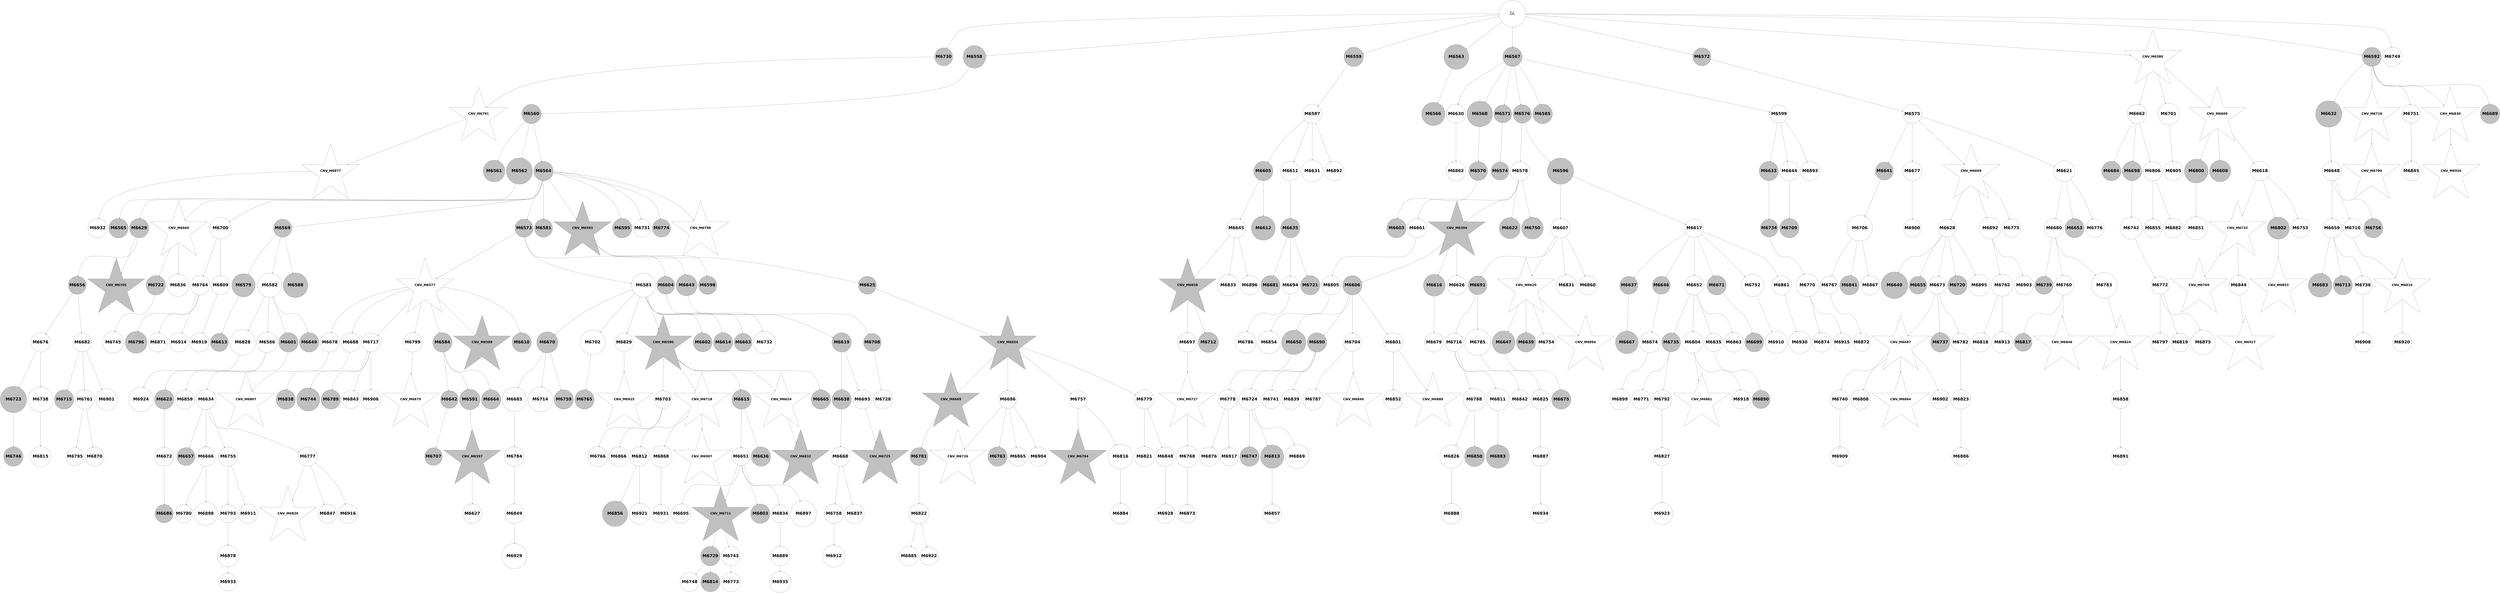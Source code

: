 digraph G { 
6658 -> 6670;
6658 -> 6685;
6658 -> 6703;
6658 -> 6750;
6658 -> 6925;
6659 -> 6686;
6659 -> 6735;
6660 -> 6892;
6917 -> 6964;
6662 -> 6678;
6663 -> 6764;
6919 -> 6965;
6664 -> 6687;
6664 -> 6696;
6664 -> 6785;
6664 -> 6807;
6665 -> 6711;
6665 -> 6724;
6665 -> 6751;
6667 -> 6697;
6668 -> 6698;
6671 -> 6736;
6672 -> 6737;
6673 -> 6738;
6674 -> 6739;
6675 -> 6688;
6675 -> 6863;
6675 -> 6926;
6676 -> 6704;
6677 -> 6705;
6678 -> 6689;
6678 -> 6740;
6678 -> 6786;
6680 -> 6808;
6681 -> 6725;
6681 -> 6741;
6681 -> 6833;
6681 -> 6864;
6681 -> 6927;
6682 -> 6765;
6682 -> 6834;
6682 -> 6865;
6682 -> 6893;
6684 -> 6699;
6684 -> 6726;
6684 -> 6787;
6684 -> 6809;
6686 -> 6706;
6686 -> 6712;
6688 -> 6727;
6688 -> 6742;
6689 -> 6713;
6689 -> 6743;
6689 -> 6766;
6690 -> 6752;
6690 -> 6866;
6691 -> 6835;
6692 -> 6714;
6692 -> 6728;
6692 -> 6836;
6696 -> 6810;
6696 -> 6928;
6698 -> 6788;
6698 -> 6867;
6699 -> 6811;
6700 -> 6715;
6700 -> 6744;
6700 -> 6789;
6701 -> 6729;
6702 -> 6716;
6703 -> 6717;
6703 -> 6767;
6703 -> 6812;
6704 -> 6929;
6706 -> 6753;
6706 -> 6768;
6707 -> 6930;
6708 -> 6837;
6710 -> 6769;
6710 -> 6790;
6710 -> 6813;
6712 -> 6745;
6712 -> 6791;
6712 -> 6931;
6715 -> 6814;
6717 -> 6770;
6717 -> 6838;
6717 -> 6894;
6717 -> 6932;
6718 -> 6868;
6720 -> 6754;
6720 -> 6771;
6720 -> 6869;
6721 -> 6746;
6721 -> 6815;
6722 -> 6792;
6722 -> 6933;
6723 -> 6755;
6724 -> 6816;
6726 -> 6756;
6726 -> 6793;
6726 -> 6895;
6726 -> 6934;
6727 -> 6757;
6728 -> 6772;
6730 -> 6794;
6730 -> 6839;
6731 -> 6935;
6732 -> 6795;
6733 -> 6796;
6733 -> 6896;
6734 -> 6817;
6734 -> 6870;
6736 -> 6797;
6736 -> 6871;
6736 -> 6897;
6738 -> 6758;
6740 -> 6840;
6741 -> 6759;
6741 -> 6773;
6746 -> 6818;
6746 -> 6841;
6746 -> 6872;
6747 -> 6774;
6747 -> 6819;
6747 -> 6873;
6747 -> 6936;
6748 -> 6842;
6748 -> 6898;
6748 -> 6937;
6749 -> 6820;
6752 -> 6775;
6753 -> 6776;
6754 -> 6777;
6754 -> 6843;
6754 -> 6899;
6757 -> 6798;
6759 -> 6778;
6759 -> 6844;
6760 -> 6821;
6763 -> 6799;
6763 -> 6874;
6764 -> 6800;
6765 -> 6801;
6765 -> 6822;
6766 -> 6938;
6768 -> 6845;
6770 -> 6939;
6772 -> 6802;
6773 -> 6803;
6781 -> 6875;
6782 -> 6940;
6785 -> 6823;
6785 -> 6941;
6787 -> 6824;
6787 -> 6846;
6788 -> 6942;
6790 -> 6847;
6790 -> 6876;
6791 -> 6825;
6791 -> 6900;
6792 -> 6848;
6792 -> 6943;
6794 -> 6826;
6794 -> 6901;
6794 -> 6944;
6797 -> 6902;
6798 -> 6903;
6800 -> 6904;
6800 -> 6945;
6802 -> 6827;
6802 -> 6849;
6802 -> 6905;
6807 -> 6850;
6807 -> 6877;
6807 -> 6946;
6808 -> 6906;
6808 -> 6947;
6809 -> 6851;
6809 -> 6878;
6811 -> 6852;
6812 -> 6853;
6813 -> 6854;
6814 -> 6879;
6815 -> 6855;
6818 -> 6856;
6818 -> 6880;
6821 -> 6907;
6822 -> 6857;
6823 -> 6908;
6829 -> 6909;
6830 -> 6881;
6831 -> 6882;
6831 -> 6910;
6832 -> 6883;
6834 -> 6911;
6834 -> 6948;
6835 -> 6884;
6836 -> 6885;
6836 -> 6912;
6839 -> 6949;
6840 -> 6950;
6841 -> 6913;
6842 -> 6886;
6842 -> 6951;
6587 -> 6588;
6587 -> 6589;
6587 -> 6593;
6587 -> 6597;
6587 -> 6602;
6587 -> 6610;
6587 -> 6622;
6587 -> 6760;
6587 -> 6779;
6843 -> 6887;
6588 -> 6590;
6589 -> 6617;
6590 -> 6591;
6590 -> 6592;
6590 -> 6594;
6846 -> 6914;
6592 -> 6595;
6593 -> 6596;
6594 -> 6599;
6594 -> 6603;
6594 -> 6611;
6594 -> 6623;
6594 -> 6625;
6594 -> 6659;
6594 -> 6690;
6594 -> 6730;
6594 -> 6761;
6594 -> 6804;
6594 -> 6828;
6852 -> 6915;
6852 -> 6952;
6597 -> 6598;
6597 -> 6601;
6597 -> 6606;
6597 -> 6615;
6597 -> 6629;
6597 -> 6660;
6853 -> 6916;
6598 -> 6600;
6854 -> 6888;
6599 -> 6609;
6599 -> 6612;
6599 -> 6618;
6855 -> 6917;
6600 -> 6633;
6856 -> 6918;
6601 -> 6604;
6857 -> 6953;
6602 -> 6605;
6858 -> 6954;
6603 -> 6607;
6603 -> 6613;
6603 -> 6634;
6859 -> 6955;
6860 -> 6956;
6605 -> 6639;
6605 -> 6651;
6605 -> 6671;
6605 -> 6707;
6606 -> 6608;
6606 -> 6626;
6607 -> 6614;
6607 -> 6619;
6607 -> 6640;
6607 -> 6708;
6607 -> 6718;
6607 -> 6747;
6607 -> 6829;
6608 -> 6624;
6608 -> 6652;
6608 -> 6691;
6608 -> 6780;
6864 -> 6919;
6609 -> 6643;
6865 -> 6920;
6610 -> 6630;
6610 -> 6692;
6610 -> 6731;
6612 -> 6616;
6612 -> 6631;
6612 -> 6679;
6612 -> 6858;
6613 -> 6620;
6613 -> 6632;
6613 -> 6644;
6613 -> 6693;
6613 -> 6700;
6613 -> 6732;
6613 -> 6762;
6613 -> 6859;
6614 -> 6621;
6614 -> 6672;
6614 -> 6694;
6616 -> 6653;
6616 -> 6889;
6617 -> 6635;
6617 -> 6641;
6617 -> 6661;
6617 -> 6922;
6874 -> 6957;
6620 -> 6645;
6620 -> 6654;
6620 -> 6695;
6620 -> 6733;
6620 -> 6748;
6621 -> 6627;
6622 -> 6662;
6622 -> 6719;
6622 -> 6749;
6622 -> 6781;
6622 -> 6860;
6878 -> 6958;
6623 -> 6628;
6623 -> 6655;
6623 -> 6673;
6879 -> 6959;
6624 -> 6636;
6624 -> 6646;
6624 -> 6656;
6626 -> 6637;
6626 -> 6647;
6627 -> 6657;
6629 -> 6663;
6629 -> 6674;
6629 -> 6923;
6630 -> 6638;
6630 -> 6648;
6630 -> 6830;
6631 -> 6664;
6888 -> 6921;
6634 -> 6649;
6635 -> 6642;
6635 -> 6675;
6891 -> 6960;
6636 -> 6680;
6636 -> 6720;
6636 -> 6734;
6636 -> 6831;
6637 -> 6650;
6637 -> 6721;
6637 -> 6861;
6637 -> 6890;
6639 -> 6658;
6639 -> 6722;
6639 -> 6805;
6641 -> 6665;
6898 -> 6961;
6645 -> 6666;
6645 -> 6681;
6646 -> 6709;
6647 -> 6667;
6647 -> 6676;
6647 -> 6682;
6647 -> 6701;
6647 -> 6782;
6647 -> 6891;
6648 -> 6763;
6648 -> 6783;
6648 -> 6832;
6649 -> 6668;
6649 -> 6723;
6650 -> 6669;
6650 -> 6677;
6650 -> 6784;
6650 -> 6924;
6651 -> 6683;
6651 -> 6710;
6651 -> 6806;
6907 -> 6962;
6908 -> 6963;
6653 -> 6702;
6654 -> 6862;
6655 -> 6684;
6587 [label="GL" fontname="arial-bold" fontsize=56 width=5 height=5];
6588 [shape=circle style=filled fillcolor=grey fontname="helvetica-bold" fontsize=56 label="M6558" width=4.23 height=2 ];
6589 [shape=circle style=filled fillcolor=grey fontname="helvetica-bold" fontsize=56 label="M6559" width=3.62 height=2 ];
6590 [shape=circle style=filled fillcolor=grey fontname="helvetica-bold" fontsize=56 label="M6560" width=0.59 height=2 ];
6591 [shape=circle style=filled fillcolor=grey fontname="helvetica-bold" fontsize=56 label="M6561" width=4.05 height=2 ];
6592 [shape=circle style=filled fillcolor=grey fontname="helvetica-bold" fontsize=56 label="M6562" width=4.9 height=2 ];
6593 [shape=circle style=filled fillcolor=grey fontname="helvetica-bold" fontsize=56 label="M6563" width=4.64 height=2 ];
6594 [shape=circle style=filled fillcolor=grey fontname="helvetica-bold" fontsize=56 label="M6564" width=3.62 height=2 ];
6595 [shape=circle style=filled fillcolor=grey fontname="helvetica-bold" fontsize=56 label="M6565" width=0.3 height=2 ];
6596 [shape=circle style=filled fillcolor=grey fontname="helvetica-bold" fontsize=56 label="M6566" width=4.35 height=2 ];
6597 [shape=circle style=filled fillcolor=grey fontname="helvetica-bold" fontsize=56 label="M6567" width=0.61 height=2 ];
6598 [shape=circle style=filled fillcolor=grey fontname="helvetica-bold" fontsize=56 label="M6568" width=4.79 height=2 ];
6599 [shape=circle style=filled fillcolor=grey fontname="helvetica-bold" fontsize=56 label="M6569" width=2.81 height=2 ];
6600 [shape=circle style=filled fillcolor=grey fontname="helvetica-bold" fontsize=56 label="M6570" width=2.21 height=2 ];
6601 [shape=circle style=filled fillcolor=grey fontname="helvetica-bold" fontsize=56 label="M6571" width=3.19 height=2 ];
6602 [shape=circle style=filled fillcolor=grey fontname="helvetica-bold" fontsize=56 label="M6572" width=2.87 height=2 ];
6603 [shape=circle style=filled fillcolor=grey fontname="helvetica-bold" fontsize=56 label="M6573" width=2.65 height=2 ];
6604 [shape=circle style=filled fillcolor=grey fontname="helvetica-bold" fontsize=56 label="M6574" width=3 height=2 ];
6605 [shape=circle style=filled fillcolor=white fontname="helvetica-bold" fontsize=56 label="M6575" width=0.14 height=2 ];
6606 [shape=circle style=filled fillcolor=grey fontname="helvetica-bold" fontsize=56 label="M6576" width=2.42 height=2 ];
6607 [shape=star style=filled fillcolor=white fontname="helvetica-bold" fontsize=42 label="CNV_M6577"];
6608 [shape=circle style=filled fillcolor=white fontname="helvetica-bold" fontsize=56 label="M6578" width=0.29 height=2 ];
6609 [shape=circle style=filled fillcolor=grey fontname="helvetica-bold" fontsize=56 label="M6579" width=4.33 height=2 ];
6610 [shape=star style=filled fillcolor=white fontname="helvetica-bold" fontsize=42 label="CNV_M6580"];
6611 [shape=circle style=filled fillcolor=grey fontname="helvetica-bold" fontsize=56 label="M6581" width=2.81 height=2 ];
6612 [shape=circle style=filled fillcolor=white fontname="helvetica-bold" fontsize=56 label="M6582" width=4.53 height=2 ];
6613 [shape=circle style=filled fillcolor=white fontname="helvetica-bold" fontsize=56 label="M6583" width=4.49 height=2 ];
6614 [shape=circle style=filled fillcolor=grey fontname="helvetica-bold" fontsize=56 label="M6584" width=0.91 height=2 ];
6615 [shape=circle style=filled fillcolor=grey fontname="helvetica-bold" fontsize=56 label="M6585" width=3.66 height=2 ];
6616 [shape=circle style=filled fillcolor=white fontname="helvetica-bold" fontsize=56 label="M6586" width=3.86 height=2 ];
6617 [shape=circle style=filled fillcolor=white fontname="helvetica-bold" fontsize=56 label="M6587" width=1.85 height=2 ];
6618 [shape=circle style=filled fillcolor=grey fontname="helvetica-bold" fontsize=56 label="M6588" width=4.62 height=2 ];
6619 [shape=star style=filled fillcolor=grey fontname="helvetica-bold" fontsize=42 label="CNV_M6589"];
6620 [shape=star style=filled fillcolor=grey fontname="helvetica-bold" fontsize=42 label="CNV_M6590"];
6621 [shape=circle style=filled fillcolor=grey fontname="helvetica-bold" fontsize=56 label="M6591" width=3.85 height=2 ];
6622 [shape=circle style=filled fillcolor=grey fontname="helvetica-bold" fontsize=56 label="M6592" width=2.11 height=2 ];
6623 [shape=star style=filled fillcolor=grey fontname="helvetica-bold" fontsize=42 label="CNV_M6593"];
6624 [shape=star style=filled fillcolor=grey fontname="helvetica-bold" fontsize=42 label="CNV_M6594"];
6625 [shape=circle style=filled fillcolor=grey fontname="helvetica-bold" fontsize=56 label="M6595" width=1.46 height=2 ];
6626 [shape=circle style=filled fillcolor=grey fontname="helvetica-bold" fontsize=56 label="M6596" width=4.91 height=2 ];
6627 [shape=star style=filled fillcolor=grey fontname="helvetica-bold" fontsize=42 label="CNV_M6597"];
6628 [shape=circle style=filled fillcolor=grey fontname="helvetica-bold" fontsize=56 label="M6598" width=3.41 height=2 ];
6629 [shape=circle style=filled fillcolor=white fontname="helvetica-bold" fontsize=56 label="M6599" width=2.7 height=2 ];
6630 [shape=star style=filled fillcolor=white fontname="helvetica-bold" fontsize=42 label="CNV_M6600"];
6631 [shape=circle style=filled fillcolor=grey fontname="helvetica-bold" fontsize=56 label="M6601" width=0.52 height=2 ];
6632 [shape=circle style=filled fillcolor=grey fontname="helvetica-bold" fontsize=56 label="M6602" width=3.54 height=2 ];
6633 [shape=circle style=filled fillcolor=grey fontname="helvetica-bold" fontsize=56 label="M6603" width=1.64 height=2 ];
6634 [shape=circle style=filled fillcolor=grey fontname="helvetica-bold" fontsize=56 label="M6604" width=3.11 height=2 ];
6635 [shape=circle style=filled fillcolor=grey fontname="helvetica-bold" fontsize=56 label="M6605" width=1.43 height=2 ];
6636 [shape=circle style=filled fillcolor=grey fontname="helvetica-bold" fontsize=56 label="M6606" width=0.73 height=2 ];
6637 [shape=circle style=filled fillcolor=white fontname="helvetica-bold" fontsize=56 label="M6607" width=0.31 height=2 ];
6638 [shape=circle style=filled fillcolor=grey fontname="helvetica-bold" fontsize=56 label="M6608" width=3.98 height=2 ];
6639 [shape=star style=filled fillcolor=white fontname="helvetica-bold" fontsize=42 label="CNV_M6609"];
6640 [shape=circle style=filled fillcolor=grey fontname="helvetica-bold" fontsize=56 label="M6610" width=3.6 height=2 ];
6641 [shape=circle style=filled fillcolor=white fontname="helvetica-bold" fontsize=56 label="M6611" width=1.32 height=2 ];
6642 [shape=circle style=filled fillcolor=grey fontname="helvetica-bold" fontsize=56 label="M6612" width=4.49 height=2 ];
6643 [shape=circle style=filled fillcolor=grey fontname="helvetica-bold" fontsize=56 label="M6613" width=2.73 height=2 ];
6644 [shape=circle style=filled fillcolor=grey fontname="helvetica-bold" fontsize=56 label="M6614" width=1.92 height=2 ];
6645 [shape=circle style=filled fillcolor=grey fontname="helvetica-bold" fontsize=56 label="M6615" width=1.57 height=2 ];
6646 [shape=circle style=filled fillcolor=grey fontname="helvetica-bold" fontsize=56 label="M6616" width=4.08 height=2 ];
6647 [shape=circle style=filled fillcolor=white fontname="helvetica-bold" fontsize=56 label="M6617" width=2.6 height=2 ];
6648 [shape=circle style=filled fillcolor=white fontname="helvetica-bold" fontsize=56 label="M6618" width=1.54 height=2 ];
6649 [shape=circle style=filled fillcolor=grey fontname="helvetica-bold" fontsize=56 label="M6619" width=1.01 height=2 ];
6650 [shape=star style=filled fillcolor=white fontname="helvetica-bold" fontsize=42 label="CNV_M6620"];
6651 [shape=circle style=filled fillcolor=white fontname="helvetica-bold" fontsize=56 label="M6621" width=3.9 height=2 ];
6652 [shape=circle style=filled fillcolor=grey fontname="helvetica-bold" fontsize=56 label="M6622" width=3.91 height=2 ];
6653 [shape=circle style=filled fillcolor=grey fontname="helvetica-bold" fontsize=56 label="M6623" width=1.3 height=2 ];
6654 [shape=star style=filled fillcolor=white fontname="helvetica-bold" fontsize=42 label="CNV_M6624"];
6655 [shape=circle style=filled fillcolor=grey fontname="helvetica-bold" fontsize=56 label="M6625" width=2.83 height=2 ];
6656 [shape=circle style=filled fillcolor=white fontname="helvetica-bold" fontsize=56 label="M6626" width=1.79 height=2 ];
6657 [shape=circle style=filled fillcolor=white fontname="helvetica-bold" fontsize=56 label="M6627" width=1.54 height=2 ];
6658 [shape=circle style=filled fillcolor=white fontname="helvetica-bold" fontsize=56 label="M6628" width=3.07 height=2 ];
6659 [shape=circle style=filled fillcolor=grey fontname="helvetica-bold" fontsize=56 label="M6629" width=1.39 height=2 ];
6660 [shape=circle style=filled fillcolor=white fontname="helvetica-bold" fontsize=56 label="M6630" width=0.31 height=2 ];
6661 [shape=circle style=filled fillcolor=white fontname="helvetica-bold" fontsize=56 label="M6631" width=4.11 height=2 ];
6662 [shape=circle style=filled fillcolor=grey fontname="helvetica-bold" fontsize=56 label="M6632" width=4.91 height=2 ];
6663 [shape=circle style=filled fillcolor=grey fontname="helvetica-bold" fontsize=56 label="M6633" width=2.1 height=2 ];
6664 [shape=circle style=filled fillcolor=white fontname="helvetica-bold" fontsize=56 label="M6634" width=3.77 height=2 ];
6665 [shape=circle style=filled fillcolor=grey fontname="helvetica-bold" fontsize=56 label="M6635" width=1.52 height=2 ];
6666 [shape=circle style=filled fillcolor=grey fontname="helvetica-bold" fontsize=56 label="M6636" width=0.28 height=2 ];
6667 [shape=circle style=filled fillcolor=grey fontname="helvetica-bold" fontsize=56 label="M6637" width=3.36 height=2 ];
6668 [shape=circle style=filled fillcolor=grey fontname="helvetica-bold" fontsize=56 label="M6638" width=0.89 height=2 ];
6669 [shape=circle style=filled fillcolor=grey fontname="helvetica-bold" fontsize=56 label="M6639" width=0.32 height=2 ];
6670 [shape=circle style=filled fillcolor=grey fontname="helvetica-bold" fontsize=56 label="M6640" width=4.99 height=2 ];
6671 [shape=circle style=filled fillcolor=grey fontname="helvetica-bold" fontsize=56 label="M6641" width=2.76 height=2 ];
6672 [shape=circle style=filled fillcolor=grey fontname="helvetica-bold" fontsize=56 label="M6642" width=3.29 height=2 ];
6673 [shape=circle style=filled fillcolor=grey fontname="helvetica-bold" fontsize=56 label="M6643" width=3.94 height=2 ];
6674 [shape=circle style=filled fillcolor=white fontname="helvetica-bold" fontsize=56 label="M6644" width=1.05 height=2 ];
6675 [shape=circle style=filled fillcolor=white fontname="helvetica-bold" fontsize=56 label="M6645" width=1.49 height=2 ];
6676 [shape=circle style=filled fillcolor=grey fontname="helvetica-bold" fontsize=56 label="M6646" width=3.1 height=2 ];
6677 [shape=circle style=filled fillcolor=grey fontname="helvetica-bold" fontsize=56 label="M6647" width=4.29 height=2 ];
6678 [shape=circle style=filled fillcolor=white fontname="helvetica-bold" fontsize=56 label="M6648" width=0.6 height=2 ];
6679 [shape=circle style=filled fillcolor=grey fontname="helvetica-bold" fontsize=56 label="M6649" width=1.95 height=2 ];
6680 [shape=circle style=filled fillcolor=grey fontname="helvetica-bold" fontsize=56 label="M6650" width=4.54 height=2 ];
6681 [shape=circle style=filled fillcolor=white fontname="helvetica-bold" fontsize=56 label="M6651" width=2.83 height=2 ];
6682 [shape=circle style=filled fillcolor=white fontname="helvetica-bold" fontsize=56 label="M6652" width=1.54 height=2 ];
6683 [shape=circle style=filled fillcolor=grey fontname="helvetica-bold" fontsize=56 label="M6653" width=3.59 height=2 ];
6684 [shape=star style=filled fillcolor=grey fontname="helvetica-bold" fontsize=42 label="CNV_M6654"];
6685 [shape=circle style=filled fillcolor=grey fontname="helvetica-bold" fontsize=56 label="M6655" width=3.24 height=2 ];
6686 [shape=circle style=filled fillcolor=grey fontname="helvetica-bold" fontsize=56 label="M6656" width=3.35 height=2 ];
6687 [shape=circle style=filled fillcolor=grey fontname="helvetica-bold" fontsize=56 label="M6657" width=2.95 height=2 ];
6688 [shape=star style=filled fillcolor=grey fontname="helvetica-bold" fontsize=42 label="CNV_M6658"];
6689 [shape=circle style=filled fillcolor=white fontname="helvetica-bold" fontsize=56 label="M6659" width=1.98 height=2 ];
6690 [shape=star style=filled fillcolor=white fontname="helvetica-bold" fontsize=42 label="CNV_M6660"];
6691 [shape=circle style=filled fillcolor=white fontname="helvetica-bold" fontsize=56 label="M6661" width=0.47 height=2 ];
6692 [shape=circle style=filled fillcolor=white fontname="helvetica-bold" fontsize=56 label="M6662" width=1.24 height=2 ];
6693 [shape=circle style=filled fillcolor=grey fontname="helvetica-bold" fontsize=56 label="M6663" width=2.99 height=2 ];
6694 [shape=circle style=filled fillcolor=grey fontname="helvetica-bold" fontsize=56 label="M6664" width=1.68 height=2 ];
6695 [shape=circle style=filled fillcolor=grey fontname="helvetica-bold" fontsize=56 label="M6665" width=0.62 height=2 ];
6696 [shape=circle style=filled fillcolor=white fontname="helvetica-bold" fontsize=56 label="M6666" width=0.72 height=2 ];
6697 [shape=circle style=filled fillcolor=grey fontname="helvetica-bold" fontsize=56 label="M6667" width=4.25 height=2 ];
6698 [shape=circle style=filled fillcolor=white fontname="helvetica-bold" fontsize=56 label="M6668" width=1.97 height=2 ];
6699 [shape=star style=filled fillcolor=grey fontname="helvetica-bold" fontsize=42 label="CNV_M6669"];
6700 [shape=circle style=filled fillcolor=grey fontname="helvetica-bold" fontsize=56 label="M6670" width=3.96 height=2 ];
6701 [shape=circle style=filled fillcolor=grey fontname="helvetica-bold" fontsize=56 label="M6671" width=0.32 height=2 ];
6702 [shape=circle style=filled fillcolor=white fontname="helvetica-bold" fontsize=56 label="M6672" width=2.29 height=2 ];
6703 [shape=circle style=filled fillcolor=white fontname="helvetica-bold" fontsize=56 label="M6673" width=2.67 height=2 ];
6704 [shape=circle style=filled fillcolor=white fontname="helvetica-bold" fontsize=56 label="M6674" width=3.88 height=2 ];
6705 [shape=circle style=filled fillcolor=grey fontname="helvetica-bold" fontsize=56 label="M6675" width=1 height=2 ];
6706 [shape=circle style=filled fillcolor=white fontname="helvetica-bold" fontsize=56 label="M6676" width=0.61 height=2 ];
6707 [shape=circle style=filled fillcolor=white fontname="helvetica-bold" fontsize=56 label="M6677" width=2.06 height=2 ];
6708 [shape=circle style=filled fillcolor=white fontname="helvetica-bold" fontsize=56 label="M6678" width=1.76 height=2 ];
6709 [shape=circle style=filled fillcolor=white fontname="helvetica-bold" fontsize=56 label="M6679" width=0.09 height=2 ];
6710 [shape=circle style=filled fillcolor=white fontname="helvetica-bold" fontsize=56 label="M6680" width=3.61 height=2 ];
6711 [shape=circle style=filled fillcolor=grey fontname="helvetica-bold" fontsize=56 label="M6681" width=1.68 height=2 ];
6712 [shape=circle style=filled fillcolor=white fontname="helvetica-bold" fontsize=56 label="M6682" width=2.22 height=2 ];
6713 [shape=circle style=filled fillcolor=grey fontname="helvetica-bold" fontsize=56 label="M6683" width=4.41 height=2 ];
6714 [shape=circle style=filled fillcolor=grey fontname="helvetica-bold" fontsize=56 label="M6684" width=1.94 height=2 ];
6715 [shape=circle style=filled fillcolor=white fontname="helvetica-bold" fontsize=56 label="M6685" width=4.57 height=2 ];
6716 [shape=circle style=filled fillcolor=grey fontname="helvetica-bold" fontsize=56 label="M6686" width=2.62 height=2 ];
6717 [shape=star style=filled fillcolor=white fontname="helvetica-bold" fontsize=42 label="CNV_M6687"];
6718 [shape=circle style=filled fillcolor=white fontname="helvetica-bold" fontsize=56 label="M6688" width=0.82 height=2 ];
6719 [shape=circle style=filled fillcolor=grey fontname="helvetica-bold" fontsize=56 label="M6689" width=1.69 height=2 ];
6720 [shape=circle style=filled fillcolor=grey fontname="helvetica-bold" fontsize=56 label="M6690" width=1.75 height=2 ];
6721 [shape=circle style=filled fillcolor=grey fontname="helvetica-bold" fontsize=56 label="M6691" width=2.25 height=2 ];
6722 [shape=circle style=filled fillcolor=white fontname="helvetica-bold" fontsize=56 label="M6692" width=4.02 height=2 ];
6723 [shape=circle style=filled fillcolor=white fontname="helvetica-bold" fontsize=56 label="M6693" width=0.67 height=2 ];
6724 [shape=circle style=filled fillcolor=white fontname="helvetica-bold" fontsize=56 label="M6694" width=3.22 height=2 ];
6725 [shape=circle style=filled fillcolor=white fontname="helvetica-bold" fontsize=56 label="M6695" width=1.89 height=2 ];
6726 [shape=circle style=filled fillcolor=white fontname="helvetica-bold" fontsize=56 label="M6696" width=3.32 height=2 ];
6727 [shape=circle style=filled fillcolor=white fontname="helvetica-bold" fontsize=56 label="M6697" width=1.05 height=2 ];
6728 [shape=circle style=filled fillcolor=grey fontname="helvetica-bold" fontsize=56 label="M6698" width=0.25 height=2 ];
6729 [shape=circle style=filled fillcolor=grey fontname="helvetica-bold" fontsize=56 label="M6699" width=2.19 height=2 ];
6730 [shape=circle style=filled fillcolor=white fontname="helvetica-bold" fontsize=56 label="M6700" width=4.05 height=2 ];
6731 [shape=circle style=filled fillcolor=white fontname="helvetica-bold" fontsize=56 label="M6701" width=4.03 height=2 ];
6732 [shape=circle style=filled fillcolor=white fontname="helvetica-bold" fontsize=56 label="M6702" width=4.7 height=2 ];
6733 [shape=circle style=filled fillcolor=white fontname="helvetica-bold" fontsize=56 label="M6703" width=3.11 height=2 ];
6734 [shape=circle style=filled fillcolor=white fontname="helvetica-bold" fontsize=56 label="M6704" width=2.69 height=2 ];
6735 [shape=star style=filled fillcolor=grey fontname="helvetica-bold" fontsize=42 label="CNV_M6705"];
6736 [shape=circle style=filled fillcolor=white fontname="helvetica-bold" fontsize=56 label="M6706" width=4.8 height=2 ];
6737 [shape=circle style=filled fillcolor=grey fontname="helvetica-bold" fontsize=56 label="M6707" width=3.31 height=2 ];
6738 [shape=circle style=filled fillcolor=grey fontname="helvetica-bold" fontsize=56 label="M6708" width=3.16 height=2 ];
6739 [shape=circle style=filled fillcolor=grey fontname="helvetica-bold" fontsize=56 label="M6709" width=0.61 height=2 ];
6740 [shape=circle style=filled fillcolor=white fontname="helvetica-bold" fontsize=56 label="M6710" width=1.19 height=2 ];
6741 [shape=star style=filled fillcolor=grey fontname="helvetica-bold" fontsize=42 label="CNV_M6711"];
6742 [shape=circle style=filled fillcolor=grey fontname="helvetica-bold" fontsize=56 label="M6712" width=3.76 height=2 ];
6743 [shape=circle style=filled fillcolor=grey fontname="helvetica-bold" fontsize=56 label="M6713" width=3.58 height=2 ];
6744 [shape=circle style=filled fillcolor=white fontname="helvetica-bold" fontsize=56 label="M6714" width=4.65 height=2 ];
6745 [shape=circle style=filled fillcolor=grey fontname="helvetica-bold" fontsize=56 label="M6715" width=0.1 height=2 ];
6746 [shape=circle style=filled fillcolor=white fontname="helvetica-bold" fontsize=56 label="M6716" width=2.7 height=2 ];
6747 [shape=circle style=filled fillcolor=white fontname="helvetica-bold" fontsize=56 label="M6717" width=2.32 height=2 ];
6748 [shape=star style=filled fillcolor=white fontname="helvetica-bold" fontsize=42 label="CNV_M6718"];
6749 [shape=star style=filled fillcolor=white fontname="helvetica-bold" fontsize=42 label="CNV_M6719"];
6750 [shape=circle style=filled fillcolor=grey fontname="helvetica-bold" fontsize=56 label="M6720" width=0.79 height=2 ];
6751 [shape=circle style=filled fillcolor=grey fontname="helvetica-bold" fontsize=56 label="M6721" width=1.98 height=2 ];
6752 [shape=circle style=filled fillcolor=grey fontname="helvetica-bold" fontsize=56 label="M6722" width=1.95 height=2 ];
6753 [shape=circle style=filled fillcolor=grey fontname="helvetica-bold" fontsize=56 label="M6723" width=4.93 height=2 ];
6754 [shape=circle style=filled fillcolor=white fontname="helvetica-bold" fontsize=56 label="M6724" width=4.03 height=2 ];
6755 [shape=star style=filled fillcolor=grey fontname="helvetica-bold" fontsize=42 label="CNV_M6725"];
6756 [shape=star style=filled fillcolor=white fontname="helvetica-bold" fontsize=42 label="CNV_M6726"];
6757 [shape=star style=filled fillcolor=white fontname="helvetica-bold" fontsize=42 label="CNV_M6727"];
6758 [shape=circle style=filled fillcolor=white fontname="helvetica-bold" fontsize=56 label="M6728" width=0.33 height=2 ];
6759 [shape=circle style=filled fillcolor=grey fontname="helvetica-bold" fontsize=56 label="M6729" width=1.67 height=2 ];
6760 [shape=circle style=filled fillcolor=grey fontname="helvetica-bold" fontsize=56 label="M6730" width=2.75 height=2 ];
6761 [shape=circle style=filled fillcolor=white fontname="helvetica-bold" fontsize=56 label="M6731" width=3.09 height=2 ];
6762 [shape=circle style=filled fillcolor=white fontname="helvetica-bold" fontsize=56 label="M6732" width=4.12 height=2 ];
6763 [shape=star style=filled fillcolor=white fontname="helvetica-bold" fontsize=42 label="CNV_M6733"];
6764 [shape=circle style=filled fillcolor=grey fontname="helvetica-bold" fontsize=56 label="M6734" width=3.3 height=2 ];
6765 [shape=circle style=filled fillcolor=grey fontname="helvetica-bold" fontsize=56 label="M6735" width=3.53 height=2 ];
6766 [shape=circle style=filled fillcolor=white fontname="helvetica-bold" fontsize=56 label="M6736" width=2.46 height=2 ];
6767 [shape=circle style=filled fillcolor=grey fontname="helvetica-bold" fontsize=56 label="M6737" width=0.44 height=2 ];
6768 [shape=circle style=filled fillcolor=white fontname="helvetica-bold" fontsize=56 label="M6738" width=4.69 height=2 ];
6769 [shape=circle style=filled fillcolor=grey fontname="helvetica-bold" fontsize=56 label="M6739" width=2.74 height=2 ];
6770 [shape=circle style=filled fillcolor=white fontname="helvetica-bold" fontsize=56 label="M6740" width=1.96 height=2 ];
6771 [shape=circle style=filled fillcolor=white fontname="helvetica-bold" fontsize=56 label="M6741" width=2.3 height=2 ];
6772 [shape=circle style=filled fillcolor=white fontname="helvetica-bold" fontsize=56 label="M6742" width=4.15 height=2 ];
6773 [shape=circle style=filled fillcolor=white fontname="helvetica-bold" fontsize=56 label="M6743" width=2.16 height=2 ];
6774 [shape=circle style=filled fillcolor=grey fontname="helvetica-bold" fontsize=56 label="M6744" width=4.32 height=2 ];
6775 [shape=circle style=filled fillcolor=white fontname="helvetica-bold" fontsize=56 label="M6745" width=4.03 height=2 ];
6776 [shape=circle style=filled fillcolor=grey fontname="helvetica-bold" fontsize=56 label="M6746" width=1.28 height=2 ];
6777 [shape=circle style=filled fillcolor=grey fontname="helvetica-bold" fontsize=56 label="M6747" width=1.03 height=2 ];
6778 [shape=circle style=filled fillcolor=white fontname="helvetica-bold" fontsize=56 label="M6748" width=1.17 height=2 ];
6779 [shape=circle style=filled fillcolor=white fontname="helvetica-bold" fontsize=56 label="M6749" width=0.09 height=2 ];
6780 [shape=circle style=filled fillcolor=grey fontname="helvetica-bold" fontsize=56 label="M6750" width=4.05 height=2 ];
6781 [shape=circle style=filled fillcolor=white fontname="helvetica-bold" fontsize=56 label="M6751" width=2.4 height=2 ];
6782 [shape=circle style=filled fillcolor=white fontname="helvetica-bold" fontsize=56 label="M6752" width=4.21 height=2 ];
6783 [shape=circle style=filled fillcolor=white fontname="helvetica-bold" fontsize=56 label="M6753" width=1.46 height=2 ];
6784 [shape=circle style=filled fillcolor=white fontname="helvetica-bold" fontsize=56 label="M6754" width=3.47 height=2 ];
6785 [shape=circle style=filled fillcolor=white fontname="helvetica-bold" fontsize=56 label="M6755" width=0.04 height=2 ];
6786 [shape=circle style=filled fillcolor=grey fontname="helvetica-bold" fontsize=56 label="M6756" width=2 height=2 ];
6787 [shape=circle style=filled fillcolor=white fontname="helvetica-bold" fontsize=56 label="M6757" width=3.1 height=2 ];
6788 [shape=circle style=filled fillcolor=white fontname="helvetica-bold" fontsize=56 label="M6758" width=1.31 height=2 ];
6789 [shape=circle style=filled fillcolor=grey fontname="helvetica-bold" fontsize=56 label="M6759" width=1.07 height=2 ];
6790 [shape=circle style=filled fillcolor=white fontname="helvetica-bold" fontsize=56 label="M6760" width=0.87 height=2 ];
6791 [shape=circle style=filled fillcolor=white fontname="helvetica-bold" fontsize=56 label="M6761" width=0.09 height=2 ];
6792 [shape=circle style=filled fillcolor=white fontname="helvetica-bold" fontsize=56 label="M6762" width=4.04 height=2 ];
6793 [shape=circle style=filled fillcolor=grey fontname="helvetica-bold" fontsize=56 label="M6763" width=0.83 height=2 ];
6794 [shape=circle style=filled fillcolor=white fontname="helvetica-bold" fontsize=56 label="M6764" width=0.99 height=2 ];
6795 [shape=circle style=filled fillcolor=grey fontname="helvetica-bold" fontsize=56 label="M6765" width=0.91 height=2 ];
6796 [shape=circle style=filled fillcolor=white fontname="helvetica-bold" fontsize=56 label="M6766" width=3.72 height=2 ];
6797 [shape=circle style=filled fillcolor=white fontname="helvetica-bold" fontsize=56 label="M6767" width=3.43 height=2 ];
6798 [shape=circle style=filled fillcolor=white fontname="helvetica-bold" fontsize=56 label="M6768" width=4.07 height=2 ];
6799 [shape=star style=filled fillcolor=white fontname="helvetica-bold" fontsize=42 label="CNV_M6769"];
6800 [shape=circle style=filled fillcolor=white fontname="helvetica-bold" fontsize=56 label="M6770" width=4.27 height=2 ];
6801 [shape=circle style=filled fillcolor=white fontname="helvetica-bold" fontsize=56 label="M6771" width=1.25 height=2 ];
6802 [shape=circle style=filled fillcolor=white fontname="helvetica-bold" fontsize=56 label="M6772" width=3.06 height=2 ];
6803 [shape=circle style=filled fillcolor=white fontname="helvetica-bold" fontsize=56 label="M6773" width=1.84 height=2 ];
6804 [shape=circle style=filled fillcolor=grey fontname="helvetica-bold" fontsize=56 label="M6774" width=2.73 height=2 ];
6805 [shape=circle style=filled fillcolor=white fontname="helvetica-bold" fontsize=56 label="M6775" width=3.43 height=2 ];
6806 [shape=circle style=filled fillcolor=white fontname="helvetica-bold" fontsize=56 label="M6776" width=2.4 height=2 ];
6807 [shape=circle style=filled fillcolor=white fontname="helvetica-bold" fontsize=56 label="M6777" width=1.94 height=2 ];
6808 [shape=circle style=filled fillcolor=white fontname="helvetica-bold" fontsize=56 label="M6778" width=1.89 height=2 ];
6809 [shape=circle style=filled fillcolor=white fontname="helvetica-bold" fontsize=56 label="M6779" width=0.04 height=2 ];
6810 [shape=circle style=filled fillcolor=white fontname="helvetica-bold" fontsize=56 label="M6780" width=2.67 height=2 ];
6811 [shape=circle style=filled fillcolor=grey fontname="helvetica-bold" fontsize=56 label="M6781" width=2.93 height=2 ];
6812 [shape=circle style=filled fillcolor=white fontname="helvetica-bold" fontsize=56 label="M6782" width=3.42 height=2 ];
6813 [shape=circle style=filled fillcolor=white fontname="helvetica-bold" fontsize=56 label="M6783" width=4.78 height=2 ];
6814 [shape=circle style=filled fillcolor=white fontname="helvetica-bold" fontsize=56 label="M6784" width=1.86 height=2 ];
6815 [shape=circle style=filled fillcolor=white fontname="helvetica-bold" fontsize=56 label="M6785" width=4.93 height=2 ];
6816 [shape=circle style=filled fillcolor=white fontname="helvetica-bold" fontsize=56 label="M6786" width=3.96 height=2 ];
6817 [shape=circle style=filled fillcolor=white fontname="helvetica-bold" fontsize=56 label="M6787" width=3.92 height=2 ];
6818 [shape=circle style=filled fillcolor=white fontname="helvetica-bold" fontsize=56 label="M6788" width=4.21 height=2 ];
6819 [shape=circle style=filled fillcolor=grey fontname="helvetica-bold" fontsize=56 label="M6789" width=0.89 height=2 ];
6820 [shape=star style=filled fillcolor=white fontname="helvetica-bold" fontsize=42 label="CNV_M6790"];
6821 [shape=star style=filled fillcolor=white fontname="helvetica-bold" fontsize=42 label="CNV_M6791"];
6822 [shape=circle style=filled fillcolor=white fontname="helvetica-bold" fontsize=56 label="M6792" width=0.69 height=2 ];
6823 [shape=circle style=filled fillcolor=white fontname="helvetica-bold" fontsize=56 label="M6793" width=2.56 height=2 ];
6824 [shape=star style=filled fillcolor=grey fontname="helvetica-bold" fontsize=42 label="CNV_M6794"];
6825 [shape=circle style=filled fillcolor=white fontname="helvetica-bold" fontsize=56 label="M6795" width=3.13 height=2 ];
6826 [shape=circle style=filled fillcolor=grey fontname="helvetica-bold" fontsize=56 label="M6796" width=4.08 height=2 ];
6827 [shape=circle style=filled fillcolor=white fontname="helvetica-bold" fontsize=56 label="M6797" width=2.08 height=2 ];
6828 [shape=star style=filled fillcolor=white fontname="helvetica-bold" fontsize=42 label="CNV_M6798"];
6829 [shape=circle style=filled fillcolor=white fontname="helvetica-bold" fontsize=56 label="M6799" width=1.89 height=2 ];
6830 [shape=circle style=filled fillcolor=grey fontname="helvetica-bold" fontsize=56 label="M6800" width=4.45 height=2 ];
6831 [shape=circle style=filled fillcolor=white fontname="helvetica-bold" fontsize=56 label="M6801" width=0.33 height=2 ];
6832 [shape=circle style=filled fillcolor=grey fontname="helvetica-bold" fontsize=56 label="M6802" width=4.11 height=2 ];
6833 [shape=circle style=filled fillcolor=grey fontname="helvetica-bold" fontsize=56 label="M6803" width=0.51 height=2 ];
6834 [shape=circle style=filled fillcolor=white fontname="helvetica-bold" fontsize=56 label="M6804" width=3.99 height=2 ];
6835 [shape=circle style=filled fillcolor=white fontname="helvetica-bold" fontsize=56 label="M6805" width=1 height=2 ];
6836 [shape=circle style=filled fillcolor=white fontname="helvetica-bold" fontsize=56 label="M6806" width=0.04 height=2 ];
6837 [shape=star style=filled fillcolor=white fontname="helvetica-bold" fontsize=42 label="CNV_M6807"];
6838 [shape=circle style=filled fillcolor=white fontname="helvetica-bold" fontsize=56 label="M6808" width=3.69 height=2 ];
6839 [shape=circle style=filled fillcolor=white fontname="helvetica-bold" fontsize=56 label="M6809" width=3.53 height=2 ];
6840 [shape=star style=filled fillcolor=white fontname="helvetica-bold" fontsize=42 label="CNV_M6810"];
6841 [shape=circle style=filled fillcolor=white fontname="helvetica-bold" fontsize=56 label="M6811" width=4.14 height=2 ];
6842 [shape=circle style=filled fillcolor=white fontname="helvetica-bold" fontsize=56 label="M6812" width=1.86 height=2 ];
6843 [shape=circle style=filled fillcolor=grey fontname="helvetica-bold" fontsize=56 label="M6813" width=4.36 height=2 ];
6844 [shape=circle style=filled fillcolor=grey fontname="helvetica-bold" fontsize=56 label="M6814" width=0.99 height=2 ];
6845 [shape=circle style=filled fillcolor=white fontname="helvetica-bold" fontsize=56 label="M6815" width=3.84 height=2 ];
6846 [shape=circle style=filled fillcolor=white fontname="helvetica-bold" fontsize=56 label="M6816" width=4.65 height=2 ];
6847 [shape=circle style=filled fillcolor=grey fontname="helvetica-bold" fontsize=56 label="M6817" width=3.09 height=2 ];
6848 [shape=circle style=filled fillcolor=white fontname="helvetica-bold" fontsize=56 label="M6818" width=0.54 height=2 ];
6849 [shape=circle style=filled fillcolor=white fontname="helvetica-bold" fontsize=56 label="M6819" width=2.54 height=2 ];
6850 [shape=star style=filled fillcolor=white fontname="helvetica-bold" fontsize=42 label="CNV_M6820"];
6851 [shape=circle style=filled fillcolor=white fontname="helvetica-bold" fontsize=56 label="M6821" width=3.76 height=2 ];
6852 [shape=circle style=filled fillcolor=white fontname="helvetica-bold" fontsize=56 label="M6822" width=3.79 height=2 ];
6853 [shape=circle style=filled fillcolor=white fontname="helvetica-bold" fontsize=56 label="M6823" width=1.14 height=2 ];
6854 [shape=star style=filled fillcolor=white fontname="helvetica-bold" fontsize=42 label="CNV_M6824"];
6855 [shape=circle style=filled fillcolor=white fontname="helvetica-bold" fontsize=56 label="M6825" width=1.65 height=2 ];
6856 [shape=circle style=filled fillcolor=white fontname="helvetica-bold" fontsize=56 label="M6826" width=4.36 height=2 ];
6857 [shape=circle style=filled fillcolor=white fontname="helvetica-bold" fontsize=56 label="M6827" width=3.02 height=2 ];
6858 [shape=circle style=filled fillcolor=white fontname="helvetica-bold" fontsize=56 label="M6828" width=4.84 height=2 ];
6859 [shape=circle style=filled fillcolor=white fontname="helvetica-bold" fontsize=56 label="M6829" width=3.46 height=2 ];
6860 [shape=star style=filled fillcolor=white fontname="helvetica-bold" fontsize=42 label="CNV_M6830"];
6861 [shape=circle style=filled fillcolor=white fontname="helvetica-bold" fontsize=56 label="M6831" width=3.87 height=2 ];
6862 [shape=star style=filled fillcolor=grey fontname="helvetica-bold" fontsize=42 label="CNV_M6832"];
6863 [shape=circle style=filled fillcolor=white fontname="helvetica-bold" fontsize=56 label="M6833" width=3.96 height=2 ];
6864 [shape=circle style=filled fillcolor=white fontname="helvetica-bold" fontsize=56 label="M6834" width=3.22 height=2 ];
6865 [shape=circle style=filled fillcolor=white fontname="helvetica-bold" fontsize=56 label="M6835" width=2.66 height=2 ];
6866 [shape=circle style=filled fillcolor=white fontname="helvetica-bold" fontsize=56 label="M6836" width=4.17 height=2 ];
6867 [shape=circle style=filled fillcolor=white fontname="helvetica-bold" fontsize=56 label="M6837" width=1.92 height=2 ];
6868 [shape=circle style=filled fillcolor=grey fontname="helvetica-bold" fontsize=56 label="M6838" width=0.03 height=2 ];
6869 [shape=circle style=filled fillcolor=white fontname="helvetica-bold" fontsize=56 label="M6839" width=3.68 height=2 ];
6870 [shape=star style=filled fillcolor=white fontname="helvetica-bold" fontsize=42 label="CNV_M6840"];
6871 [shape=circle style=filled fillcolor=grey fontname="helvetica-bold" fontsize=56 label="M6841" width=0.97 height=2 ];
6872 [shape=circle style=filled fillcolor=white fontname="helvetica-bold" fontsize=56 label="M6842" width=1.04 height=2 ];
6873 [shape=circle style=filled fillcolor=white fontname="helvetica-bold" fontsize=56 label="M6843" width=2.78 height=2 ];
6874 [shape=circle style=filled fillcolor=white fontname="helvetica-bold" fontsize=56 label="M6844" width=0.17 height=2 ];
6875 [shape=circle style=filled fillcolor=white fontname="helvetica-bold" fontsize=56 label="M6845" width=3.62 height=2 ];
6876 [shape=star style=filled fillcolor=white fontname="helvetica-bold" fontsize=42 label="CNV_M6846"];
6877 [shape=circle style=filled fillcolor=white fontname="helvetica-bold" fontsize=56 label="M6847" width=2.11 height=2 ];
6878 [shape=circle style=filled fillcolor=white fontname="helvetica-bold" fontsize=56 label="M6848" width=0.12 height=2 ];
6879 [shape=circle style=filled fillcolor=white fontname="helvetica-bold" fontsize=56 label="M6849" width=1.52 height=2 ];
6880 [shape=circle style=filled fillcolor=grey fontname="helvetica-bold" fontsize=56 label="M6850" width=3.75 height=2 ];
6881 [shape=circle style=filled fillcolor=white fontname="helvetica-bold" fontsize=56 label="M6851" width=4.28 height=2 ];
6882 [shape=circle style=filled fillcolor=white fontname="helvetica-bold" fontsize=56 label="M6852" width=1.55 height=2 ];
6883 [shape=star style=filled fillcolor=white fontname="helvetica-bold" fontsize=42 label="CNV_M6853"];
6884 [shape=circle style=filled fillcolor=white fontname="helvetica-bold" fontsize=56 label="M6854" width=4.26 height=2 ];
6885 [shape=circle style=filled fillcolor=white fontname="helvetica-bold" fontsize=56 label="M6855" width=2.39 height=2 ];
6886 [shape=circle style=filled fillcolor=grey fontname="helvetica-bold" fontsize=56 label="M6856" width=4.76 height=2 ];
6887 [shape=circle style=filled fillcolor=white fontname="helvetica-bold" fontsize=56 label="M6857" width=2.18 height=2 ];
6888 [shape=circle style=filled fillcolor=white fontname="helvetica-bold" fontsize=56 label="M6858" width=2.68 height=2 ];
6889 [shape=circle style=filled fillcolor=white fontname="helvetica-bold" fontsize=56 label="M6859" width=1.4 height=2 ];
6890 [shape=circle style=filled fillcolor=white fontname="helvetica-bold" fontsize=56 label="M6860" width=0.19 height=2 ];
6891 [shape=circle style=filled fillcolor=white fontname="helvetica-bold" fontsize=56 label="M6861" width=0.81 height=2 ];
6892 [shape=circle style=filled fillcolor=white fontname="helvetica-bold" fontsize=56 label="M6862" width=1.9 height=2 ];
6893 [shape=circle style=filled fillcolor=white fontname="helvetica-bold" fontsize=56 label="M6863" width=0.42 height=2 ];
6894 [shape=star style=filled fillcolor=white fontname="helvetica-bold" fontsize=42 label="CNV_M6864"];
6895 [shape=circle style=filled fillcolor=white fontname="helvetica-bold" fontsize=56 label="M6865" width=3.52 height=2 ];
6896 [shape=circle style=filled fillcolor=white fontname="helvetica-bold" fontsize=56 label="M6866" width=1.04 height=2 ];
6897 [shape=circle style=filled fillcolor=white fontname="helvetica-bold" fontsize=56 label="M6867" width=1.5 height=2 ];
6898 [shape=circle style=filled fillcolor=white fontname="helvetica-bold" fontsize=56 label="M6868" width=4.03 height=2 ];
6899 [shape=circle style=filled fillcolor=white fontname="helvetica-bold" fontsize=56 label="M6869" width=4.47 height=2 ];
6900 [shape=circle style=filled fillcolor=white fontname="helvetica-bold" fontsize=56 label="M6870" width=2.28 height=2 ];
6901 [shape=circle style=filled fillcolor=white fontname="helvetica-bold" fontsize=56 label="M6871" width=0.71 height=2 ];
6902 [shape=circle style=filled fillcolor=white fontname="helvetica-bold" fontsize=56 label="M6872" width=2.62 height=2 ];
6903 [shape=circle style=filled fillcolor=white fontname="helvetica-bold" fontsize=56 label="M6873" width=2.63 height=2 ];
6904 [shape=circle style=filled fillcolor=white fontname="helvetica-bold" fontsize=56 label="M6874" width=1.23 height=2 ];
6905 [shape=circle style=filled fillcolor=white fontname="helvetica-bold" fontsize=56 label="M6875" width=4.63 height=2 ];
6906 [shape=circle style=filled fillcolor=white fontname="helvetica-bold" fontsize=56 label="M6876" width=2.03 height=2 ];
6907 [shape=star style=filled fillcolor=white fontname="helvetica-bold" fontsize=42 label="CNV_M6877"];
6908 [shape=circle style=filled fillcolor=white fontname="helvetica-bold" fontsize=56 label="M6878" width=4.03 height=2 ];
6909 [shape=star style=filled fillcolor=white fontname="helvetica-bold" fontsize=42 label="CNV_M6879"];
6910 [shape=star style=filled fillcolor=white fontname="helvetica-bold" fontsize=42 label="CNV_M6880"];
6911 [shape=star style=filled fillcolor=white fontname="helvetica-bold" fontsize=42 label="CNV_M6881"];
6912 [shape=circle style=filled fillcolor=white fontname="helvetica-bold" fontsize=56 label="M6882" width=1.62 height=2 ];
6913 [shape=circle style=filled fillcolor=grey fontname="helvetica-bold" fontsize=56 label="M6883" width=4.36 height=2 ];
6914 [shape=circle style=filled fillcolor=white fontname="helvetica-bold" fontsize=56 label="M6884" width=3.84 height=2 ];
6915 [shape=circle style=filled fillcolor=white fontname="helvetica-bold" fontsize=56 label="M6885" width=0.81 height=2 ];
6916 [shape=circle style=filled fillcolor=white fontname="helvetica-bold" fontsize=56 label="M6886" width=3.39 height=2 ];
6917 [shape=circle style=filled fillcolor=white fontname="helvetica-bold" fontsize=56 label="M6887" width=0.04 height=2 ];
6918 [shape=circle style=filled fillcolor=white fontname="helvetica-bold" fontsize=56 label="M6888" width=3.86 height=2 ];
6919 [shape=circle style=filled fillcolor=white fontname="helvetica-bold" fontsize=56 label="M6889" width=1.46 height=2 ];
6920 [shape=circle style=filled fillcolor=grey fontname="helvetica-bold" fontsize=56 label="M6890" width=2.72 height=2 ];
6921 [shape=circle style=filled fillcolor=white fontname="helvetica-bold" fontsize=56 label="M6891" width=2.94 height=2 ];
6922 [shape=circle style=filled fillcolor=white fontname="helvetica-bold" fontsize=56 label="M6892" width=1.55 height=2 ];
6923 [shape=circle style=filled fillcolor=white fontname="helvetica-bold" fontsize=56 label="M6893" width=0.12 height=2 ];
6924 [shape=star style=filled fillcolor=white fontname="helvetica-bold" fontsize=42 label="CNV_M6894"];
6925 [shape=circle style=filled fillcolor=white fontname="helvetica-bold" fontsize=56 label="M6895" width=4.06 height=2 ];
6926 [shape=circle style=filled fillcolor=white fontname="helvetica-bold" fontsize=56 label="M6896" width=1.77 height=2 ];
6927 [shape=circle style=filled fillcolor=white fontname="helvetica-bold" fontsize=56 label="M6897" width=4.87 height=2 ];
6928 [shape=circle style=filled fillcolor=white fontname="helvetica-bold" fontsize=56 label="M6898" width=4.38 height=2 ];
6929 [shape=circle style=filled fillcolor=white fontname="helvetica-bold" fontsize=56 label="M6899" width=3.87 height=2 ];
6930 [shape=circle style=filled fillcolor=white fontname="helvetica-bold" fontsize=56 label="M6900" width=3.04 height=2 ];
6931 [shape=circle style=filled fillcolor=white fontname="helvetica-bold" fontsize=56 label="M6901" width=4.04 height=2 ];
6932 [shape=circle style=filled fillcolor=white fontname="helvetica-bold" fontsize=56 label="M6902" width=0.16 height=2 ];
6933 [shape=circle style=filled fillcolor=white fontname="helvetica-bold" fontsize=56 label="M6903" width=1.35 height=2 ];
6934 [shape=circle style=filled fillcolor=white fontname="helvetica-bold" fontsize=56 label="M6904" width=0.56 height=2 ];
6935 [shape=circle style=filled fillcolor=white fontname="helvetica-bold" fontsize=56 label="M6905" width=0.63 height=2 ];
6936 [shape=circle style=filled fillcolor=white fontname="helvetica-bold" fontsize=56 label="M6906" width=1.06 height=2 ];
6937 [shape=star style=filled fillcolor=white fontname="helvetica-bold" fontsize=42 label="CNV_M6907"];
6938 [shape=circle style=filled fillcolor=white fontname="helvetica-bold" fontsize=56 label="M6908" width=0.4 height=2 ];
6939 [shape=circle style=filled fillcolor=white fontname="helvetica-bold" fontsize=56 label="M6909" width=1.81 height=2 ];
6940 [shape=circle style=filled fillcolor=white fontname="helvetica-bold" fontsize=56 label="M6910" width=4.16 height=2 ];
6941 [shape=circle style=filled fillcolor=white fontname="helvetica-bold" fontsize=56 label="M6911" width=0.48 height=2 ];
6942 [shape=circle style=filled fillcolor=white fontname="helvetica-bold" fontsize=56 label="M6912" width=4.14 height=2 ];
6943 [shape=circle style=filled fillcolor=white fontname="helvetica-bold" fontsize=56 label="M6913" width=3.99 height=2 ];
6944 [shape=circle style=filled fillcolor=white fontname="helvetica-bold" fontsize=56 label="M6914" width=3.61 height=2 ];
6945 [shape=circle style=filled fillcolor=white fontname="helvetica-bold" fontsize=56 label="M6915" width=2.56 height=2 ];
6946 [shape=circle style=filled fillcolor=white fontname="helvetica-bold" fontsize=56 label="M6916" width=1.9 height=2 ];
6947 [shape=circle style=filled fillcolor=white fontname="helvetica-bold" fontsize=56 label="M6917" width=2.42 height=2 ];
6948 [shape=circle style=filled fillcolor=white fontname="helvetica-bold" fontsize=56 label="M6918" width=3.54 height=2 ];
6949 [shape=circle style=filled fillcolor=white fontname="helvetica-bold" fontsize=56 label="M6919" width=1.59 height=2 ];
6950 [shape=circle style=filled fillcolor=white fontname="helvetica-bold" fontsize=56 label="M6920" width=3.56 height=2 ];
6951 [shape=circle style=filled fillcolor=white fontname="helvetica-bold" fontsize=56 label="M6921" width=3.92 height=2 ];
6952 [shape=circle style=filled fillcolor=white fontname="helvetica-bold" fontsize=56 label="M6922" width=2.47 height=2 ];
6953 [shape=circle style=filled fillcolor=white fontname="helvetica-bold" fontsize=56 label="M6923" width=4.06 height=2 ];
6954 [shape=circle style=filled fillcolor=white fontname="helvetica-bold" fontsize=56 label="M6924" width=4.58 height=2 ];
6955 [shape=star style=filled fillcolor=white fontname="helvetica-bold" fontsize=42 label="CNV_M6925"];
6956 [shape=star style=filled fillcolor=white fontname="helvetica-bold" fontsize=42 label="CNV_M6926"];
6957 [shape=star style=filled fillcolor=white fontname="helvetica-bold" fontsize=42 label="CNV_M6927"];
6958 [shape=circle style=filled fillcolor=white fontname="helvetica-bold" fontsize=56 label="M6928" width=1.46 height=2 ];
6959 [shape=circle style=filled fillcolor=white fontname="helvetica-bold" fontsize=56 label="M6929" width=4.71 height=2 ];
6960 [shape=circle style=filled fillcolor=white fontname="helvetica-bold" fontsize=56 label="M6930" width=4.17 height=2 ];
6961 [shape=circle style=filled fillcolor=white fontname="helvetica-bold" fontsize=56 label="M6931" width=2.74 height=2 ];
6962 [shape=circle style=filled fillcolor=white fontname="helvetica-bold" fontsize=56 label="M6932" width=0.5 height=2 ];
6963 [shape=circle style=filled fillcolor=white fontname="helvetica-bold" fontsize=56 label="M6933" width=2.99 height=2 ];
6964 [shape=circle style=filled fillcolor=white fontname="helvetica-bold" fontsize=56 label="M6934" width=0.21 height=2 ];
6965 [shape=circle style=filled fillcolor=white fontname="helvetica-bold" fontsize=56 label="M6935" width=4 height=2 ];
}